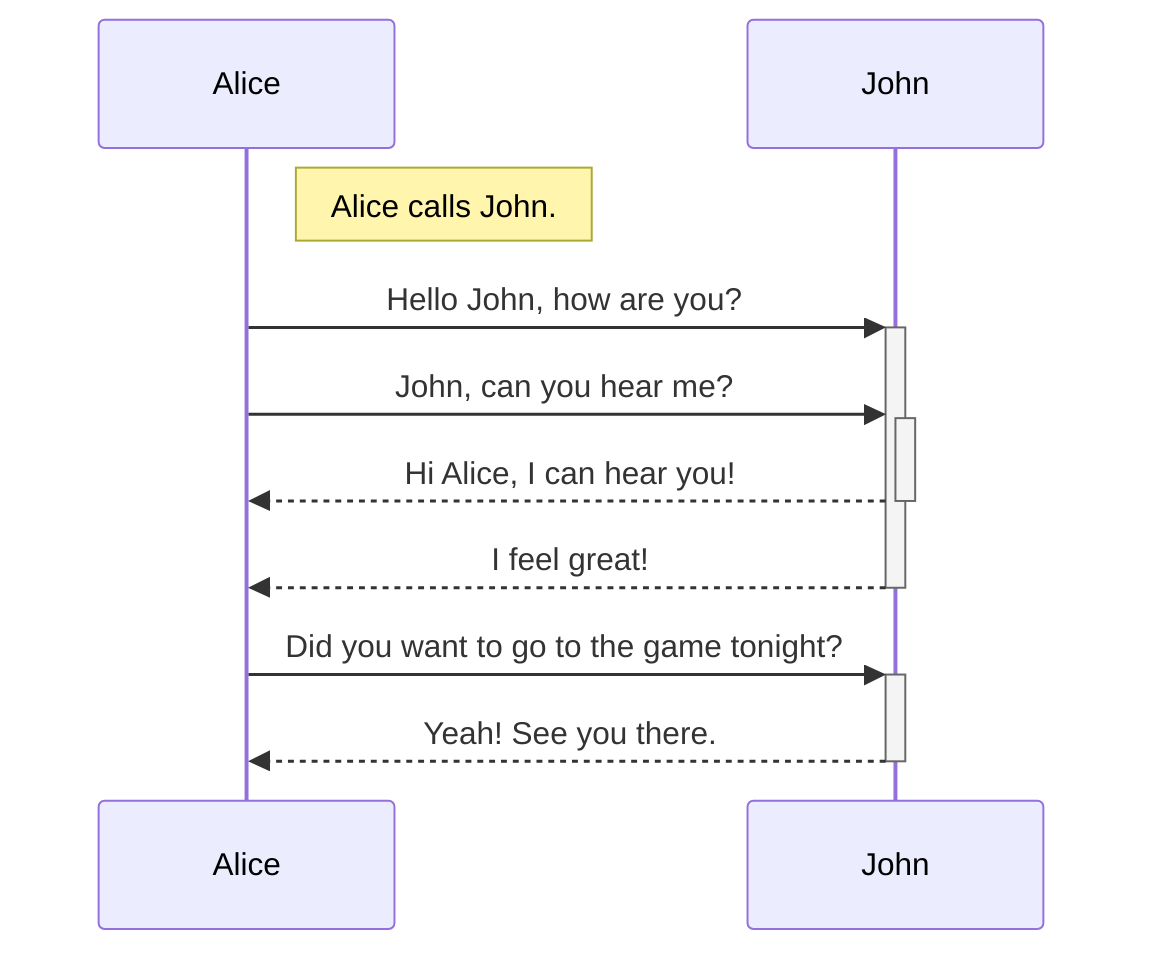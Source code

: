 sequenceDiagram
    participant Alice
    participant John
    note right of Alice: Alice calls John.
    Alice->>+John: Hello John, how are you?
    Alice->>+John: John, can you hear me?
    John-->>-Alice: Hi Alice, I can hear you!
    John-->>-Alice: I feel great!
    Alice ->>+ John: Did you want to go to the game tonight?
    John -->>- Alice: Yeah! See you there.